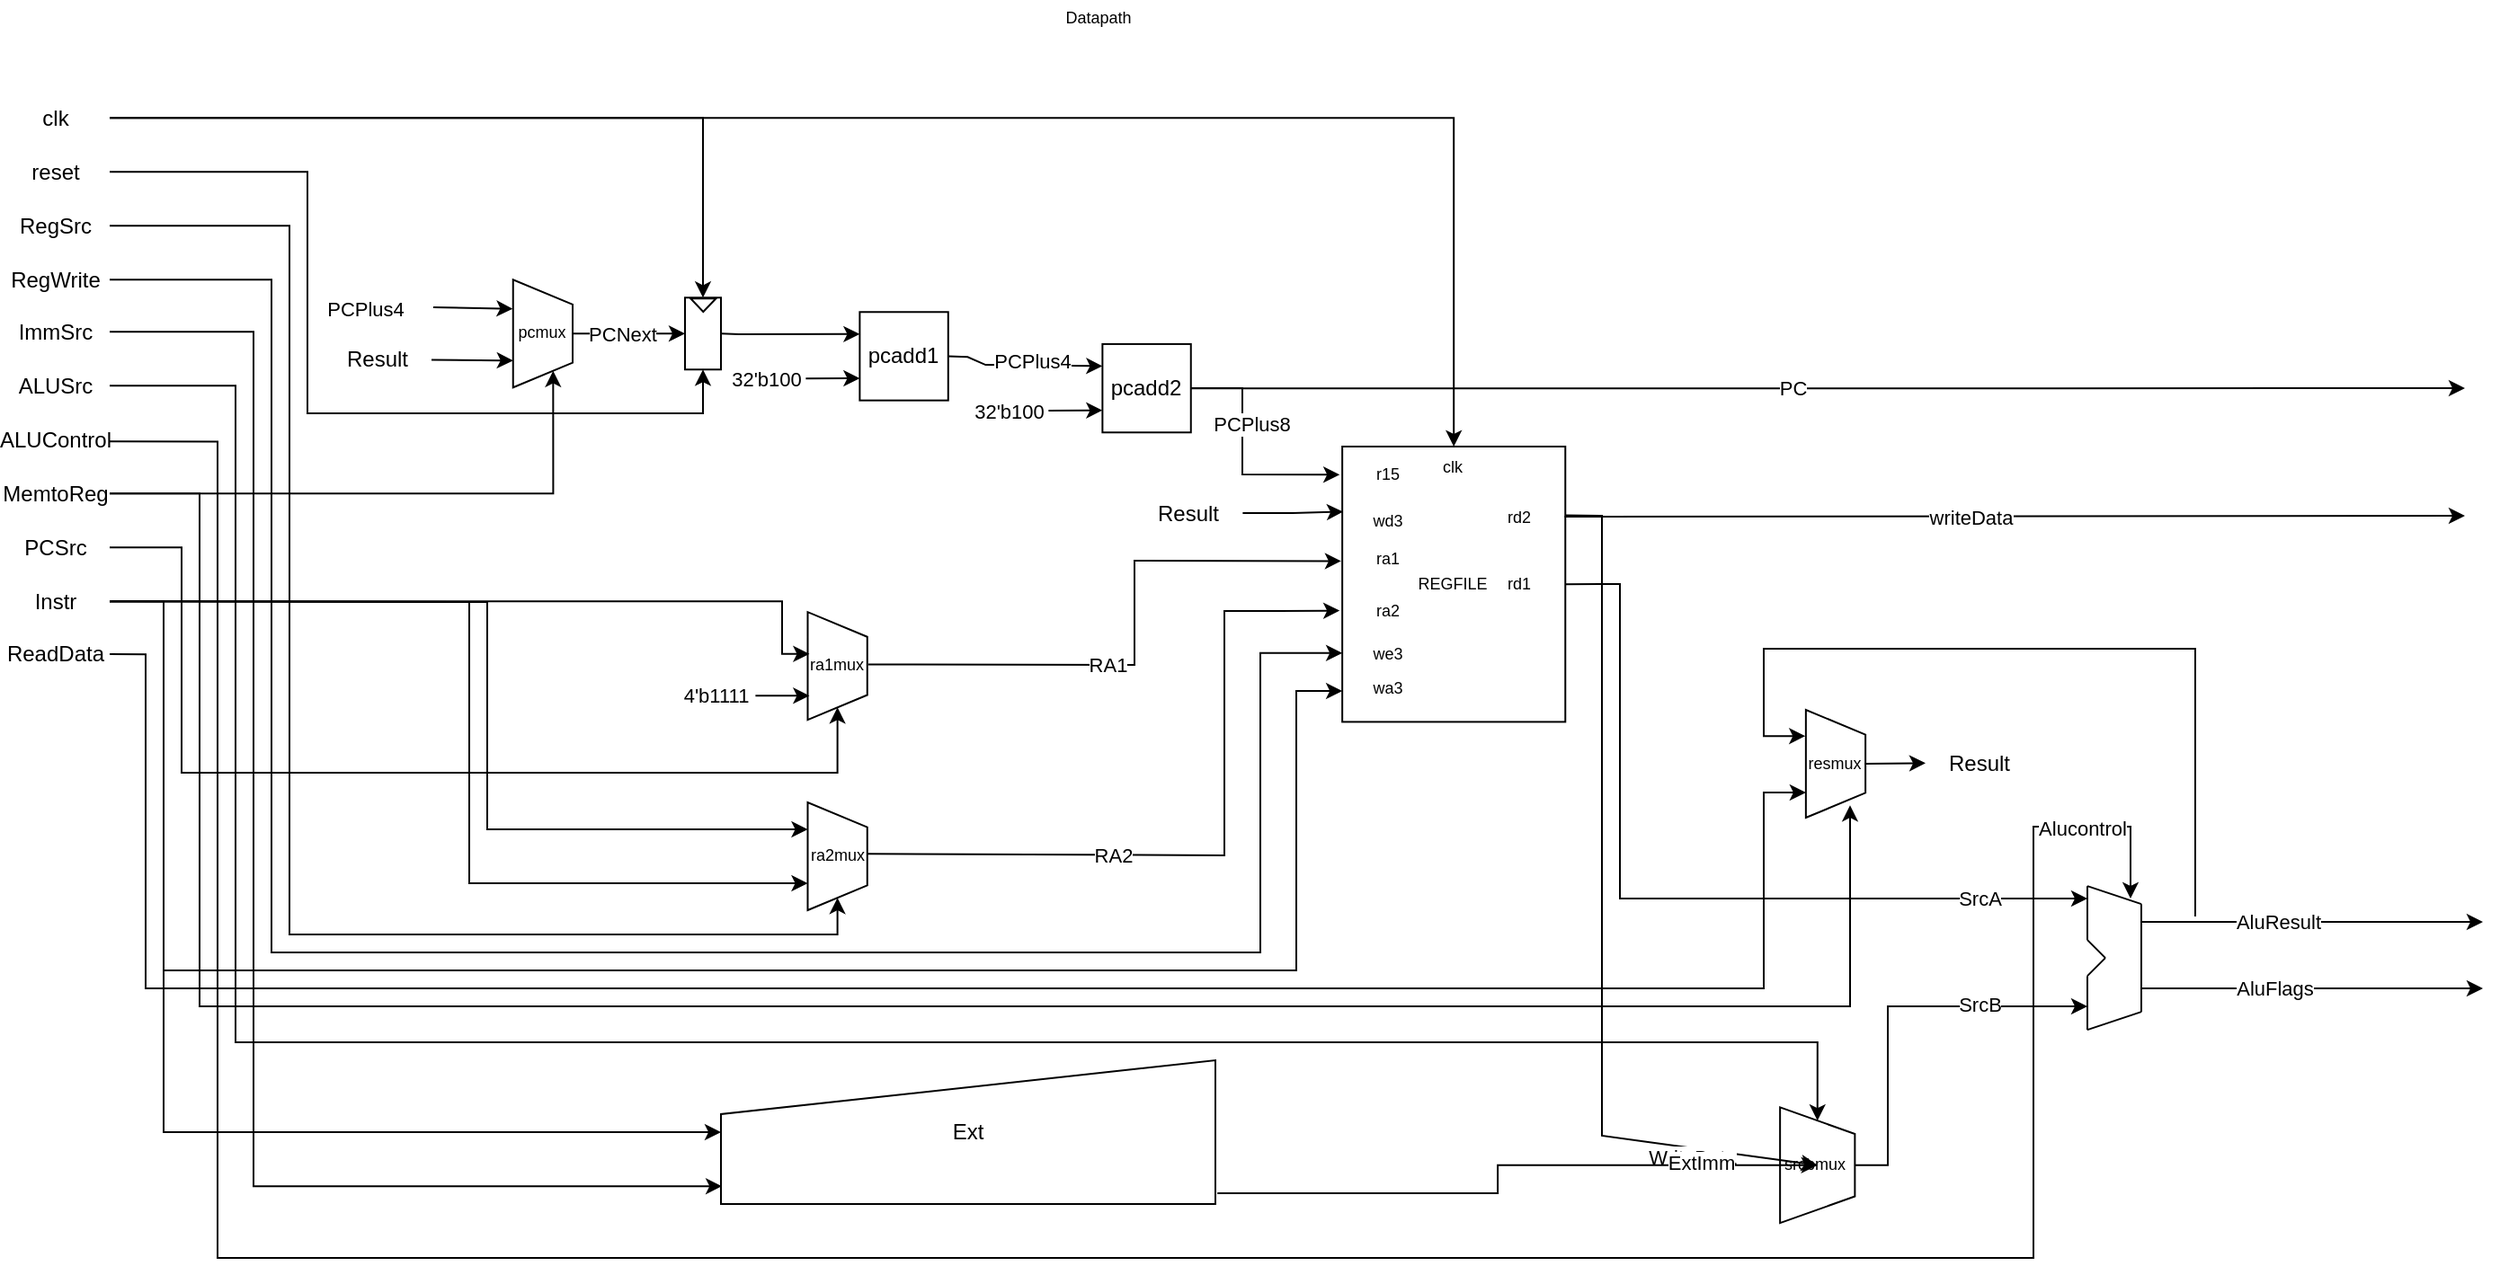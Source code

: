 <mxfile version="26.2.2" pages="3">
  <diagram id="swSVbhLXb3W6ZeRKeQtA" name="Datapath">
    <mxGraphModel dx="2912" dy="888" grid="1" gridSize="10" guides="1" tooltips="1" connect="1" arrows="1" fold="1" page="1" pageScale="1" pageWidth="1200" pageHeight="1600" math="0" shadow="0">
      <root>
        <mxCell id="0" />
        <mxCell id="1" parent="0" />
        <mxCell id="0jwGIKhKVd4daSd7A-QD-12" style="edgeStyle=orthogonalEdgeStyle;rounded=0;orthogonalLoop=1;jettySize=auto;html=1;entryX=0;entryY=0.5;entryDx=0;entryDy=0;exitX=1;exitY=0.5;exitDx=0;exitDy=0;" parent="1" source="0uyu7XG123UjSp_bt-Sl-12" target="0jwGIKhKVd4daSd7A-QD-1" edge="1">
          <mxGeometry relative="1" as="geometry">
            <Array as="points">
              <mxPoint x="90" y="655" />
              <mxPoint x="90" y="780" />
              <mxPoint x="455" y="780" />
            </Array>
          </mxGeometry>
        </mxCell>
        <mxCell id="0jwGIKhKVd4daSd7A-QD-15" style="edgeStyle=orthogonalEdgeStyle;rounded=0;orthogonalLoop=1;jettySize=auto;html=1;entryX=0;entryY=0.5;entryDx=0;entryDy=0;" parent="1" source="0uyu7XG123UjSp_bt-Sl-3" target="0jwGIKhKVd4daSd7A-QD-3" edge="1">
          <mxGeometry relative="1" as="geometry">
            <Array as="points">
              <mxPoint x="150" y="475" />
              <mxPoint x="150" y="870" />
              <mxPoint x="455" y="870" />
            </Array>
          </mxGeometry>
        </mxCell>
        <mxCell id="0uyu7XG123UjSp_bt-Sl-3" value="RegSrc" style="text;html=1;align=center;verticalAlign=middle;whiteSpace=wrap;rounded=0;" parent="1" vertex="1">
          <mxGeometry x="-10" y="460.57" width="60" height="30" as="geometry" />
        </mxCell>
        <mxCell id="0jwGIKhKVd4daSd7A-QD-54" style="edgeStyle=orthogonalEdgeStyle;rounded=0;orthogonalLoop=1;jettySize=auto;html=1;exitX=1;exitY=0.5;exitDx=0;exitDy=0;entryX=0.002;entryY=0.876;entryDx=0;entryDy=0;entryPerimeter=0;" parent="1" source="0uyu7XG123UjSp_bt-Sl-4" target="0jwGIKhKVd4daSd7A-QD-53" edge="1">
          <mxGeometry relative="1" as="geometry">
            <mxPoint x="69.99" y="535.25" as="sourcePoint" />
            <mxPoint x="490" y="1000" as="targetPoint" />
            <Array as="points">
              <mxPoint x="130" y="535" />
              <mxPoint x="130" y="1010" />
            </Array>
          </mxGeometry>
        </mxCell>
        <mxCell id="0uyu7XG123UjSp_bt-Sl-4" value="ImmSrc" style="text;html=1;align=center;verticalAlign=middle;whiteSpace=wrap;rounded=0;" parent="1" vertex="1">
          <mxGeometry x="-10" y="519.63" width="60" height="30" as="geometry" />
        </mxCell>
        <mxCell id="USo3OyxSla3MnVOCxk71-14" style="edgeStyle=orthogonalEdgeStyle;rounded=0;orthogonalLoop=1;jettySize=auto;html=1;entryX=1;entryY=0.5;entryDx=0;entryDy=0;" parent="1" source="0uyu7XG123UjSp_bt-Sl-5" target="USo3OyxSla3MnVOCxk71-8" edge="1">
          <mxGeometry relative="1" as="geometry">
            <mxPoint x="120" y="590" as="targetPoint" />
            <Array as="points">
              <mxPoint x="120" y="565" />
              <mxPoint x="120" y="930" />
              <mxPoint x="999" y="930" />
            </Array>
          </mxGeometry>
        </mxCell>
        <mxCell id="0uyu7XG123UjSp_bt-Sl-5" value="ALUSrc" style="text;html=1;align=center;verticalAlign=middle;whiteSpace=wrap;rounded=0;" parent="1" vertex="1">
          <mxGeometry x="-10" y="549.63" width="60" height="30" as="geometry" />
        </mxCell>
        <mxCell id="5lF7Fsx1gvmq2TZYwcrf-36" style="edgeStyle=orthogonalEdgeStyle;rounded=0;orthogonalLoop=1;jettySize=auto;html=1;entryX=0;entryY=0.5;entryDx=0;entryDy=0;exitX=1;exitY=0.5;exitDx=0;exitDy=0;" parent="1" source="0uyu7XG123UjSp_bt-Sl-6" target="5lF7Fsx1gvmq2TZYwcrf-4" edge="1">
          <mxGeometry relative="1" as="geometry">
            <mxPoint x="90" y="467" as="sourcePoint" />
            <mxPoint x="430" y="709.63" as="targetPoint" />
            <Array as="points">
              <mxPoint x="160" y="445" />
              <mxPoint x="160" y="580" />
              <mxPoint x="380" y="580" />
            </Array>
          </mxGeometry>
        </mxCell>
        <mxCell id="0uyu7XG123UjSp_bt-Sl-6" value="reset" style="text;html=1;align=center;verticalAlign=middle;whiteSpace=wrap;rounded=0;" parent="1" vertex="1">
          <mxGeometry x="-10" y="430.57" width="60" height="30" as="geometry" />
        </mxCell>
        <mxCell id="0jwGIKhKVd4daSd7A-QD-47" style="edgeStyle=orthogonalEdgeStyle;rounded=0;orthogonalLoop=1;jettySize=auto;html=1;exitX=1;exitY=0.5;exitDx=0;exitDy=0;entryX=0;entryY=0.5;entryDx=0;entryDy=0;" parent="1" source="0uyu7XG123UjSp_bt-Sl-11" edge="1">
          <mxGeometry relative="1" as="geometry">
            <mxPoint x="98" y="654.06" as="sourcePoint" />
            <mxPoint x="1018" y="798.105" as="targetPoint" />
            <Array as="points">
              <mxPoint x="100" y="625" />
              <mxPoint x="100" y="910" />
              <mxPoint x="1018" y="910" />
            </Array>
          </mxGeometry>
        </mxCell>
        <mxCell id="0uyu7XG123UjSp_bt-Sl-11" value="MemtoReg" style="text;html=1;align=center;verticalAlign=middle;whiteSpace=wrap;rounded=0;" parent="1" vertex="1">
          <mxGeometry x="-10" y="609.63" width="60" height="30" as="geometry" />
        </mxCell>
        <mxCell id="5lF7Fsx1gvmq2TZYwcrf-26" style="edgeStyle=orthogonalEdgeStyle;rounded=0;orthogonalLoop=1;jettySize=auto;html=1;entryX=0;entryY=0.75;entryDx=0;entryDy=0;exitX=1;exitY=0.5;exitDx=0;exitDy=0;" parent="1" source="0uyu7XG123UjSp_bt-Sl-11" target="5lF7Fsx1gvmq2TZYwcrf-12" edge="1">
          <mxGeometry relative="1" as="geometry">
            <Array as="points">
              <mxPoint x="297" y="625" />
            </Array>
          </mxGeometry>
        </mxCell>
        <mxCell id="0uyu7XG123UjSp_bt-Sl-12" value="PCSrc" style="text;html=1;align=center;verticalAlign=middle;whiteSpace=wrap;rounded=0;" parent="1" vertex="1">
          <mxGeometry x="-10" y="639.63" width="60" height="30" as="geometry" />
        </mxCell>
        <mxCell id="USo3OyxSla3MnVOCxk71-19" style="edgeStyle=orthogonalEdgeStyle;rounded=0;orthogonalLoop=1;jettySize=auto;html=1;exitX=0.998;exitY=0.534;exitDx=0;exitDy=0;exitPerimeter=0;" parent="1" source="0uyu7XG123UjSp_bt-Sl-13" edge="1">
          <mxGeometry relative="1" as="geometry">
            <mxPoint x="1174" y="850" as="targetPoint" />
            <mxPoint x="50" y="594.25" as="sourcePoint" />
            <Array as="points">
              <mxPoint x="110" y="596" />
              <mxPoint x="110" y="1050" />
              <mxPoint x="1120" y="1050" />
              <mxPoint x="1120" y="810" />
              <mxPoint x="1174" y="810" />
            </Array>
          </mxGeometry>
        </mxCell>
        <mxCell id="USo3OyxSla3MnVOCxk71-20" value="Alucontrol" style="edgeLabel;html=1;align=center;verticalAlign=middle;resizable=0;points=[];" parent="USo3OyxSla3MnVOCxk71-19" vertex="1" connectable="0">
          <mxGeometry x="0.928" y="-1" relative="1" as="geometry">
            <mxPoint as="offset" />
          </mxGeometry>
        </mxCell>
        <mxCell id="0uyu7XG123UjSp_bt-Sl-13" value="ALUControl" style="text;html=1;align=center;verticalAlign=middle;whiteSpace=wrap;rounded=0;" parent="1" vertex="1">
          <mxGeometry x="-10" y="579.63" width="60" height="30" as="geometry" />
        </mxCell>
        <mxCell id="0jwGIKhKVd4daSd7A-QD-9" style="edgeStyle=orthogonalEdgeStyle;rounded=0;orthogonalLoop=1;jettySize=auto;html=1;entryX=0.75;entryY=0;entryDx=0;entryDy=0;exitX=1;exitY=0.5;exitDx=0;exitDy=0;" parent="1" source="0uyu7XG123UjSp_bt-Sl-14" target="0jwGIKhKVd4daSd7A-QD-3" edge="1">
          <mxGeometry relative="1" as="geometry">
            <Array as="points">
              <mxPoint x="60" y="685" />
              <mxPoint x="260" y="685" />
              <mxPoint x="260" y="811" />
            </Array>
          </mxGeometry>
        </mxCell>
        <mxCell id="0jwGIKhKVd4daSd7A-QD-16" style="edgeStyle=orthogonalEdgeStyle;rounded=0;orthogonalLoop=1;jettySize=auto;html=1;exitX=1;exitY=0.5;exitDx=0;exitDy=0;entryX=0.25;entryY=0;entryDx=0;entryDy=0;" parent="1" source="0uyu7XG123UjSp_bt-Sl-14" target="0jwGIKhKVd4daSd7A-QD-3" edge="1">
          <mxGeometry relative="1" as="geometry">
            <Array as="points">
              <mxPoint x="60" y="685" />
              <mxPoint x="250" y="685" />
              <mxPoint x="250" y="841" />
            </Array>
          </mxGeometry>
        </mxCell>
        <mxCell id="0jwGIKhKVd4daSd7A-QD-21" style="edgeStyle=orthogonalEdgeStyle;rounded=0;orthogonalLoop=1;jettySize=auto;html=1;exitX=1;exitY=0.5;exitDx=0;exitDy=0;entryX=0;entryY=0;entryDx=0;entryDy=0;" parent="1" source="0uyu7XG123UjSp_bt-Sl-14" target="0jwGIKhKVd4daSd7A-QD-2" edge="1">
          <mxGeometry relative="1" as="geometry">
            <Array as="points">
              <mxPoint x="424" y="714" />
            </Array>
          </mxGeometry>
        </mxCell>
        <mxCell id="0jwGIKhKVd4daSd7A-QD-55" style="edgeStyle=orthogonalEdgeStyle;rounded=0;orthogonalLoop=1;jettySize=auto;html=1;exitX=1;exitY=0.5;exitDx=0;exitDy=0;entryX=0;entryY=0.5;entryDx=0;entryDy=0;" parent="1" source="0uyu7XG123UjSp_bt-Sl-14" target="0jwGIKhKVd4daSd7A-QD-53" edge="1">
          <mxGeometry relative="1" as="geometry">
            <Array as="points">
              <mxPoint x="80" y="685" />
              <mxPoint x="80" y="980" />
            </Array>
          </mxGeometry>
        </mxCell>
        <mxCell id="0uyu7XG123UjSp_bt-Sl-14" value="Instr" style="text;html=1;align=center;verticalAlign=middle;whiteSpace=wrap;rounded=0;" parent="1" vertex="1">
          <mxGeometry x="-10" y="669.63" width="60" height="30" as="geometry" />
        </mxCell>
        <mxCell id="0jwGIKhKVd4daSd7A-QD-46" style="edgeStyle=orthogonalEdgeStyle;rounded=0;orthogonalLoop=1;jettySize=auto;html=1;exitX=1;exitY=0.5;exitDx=0;exitDy=0;entryX=0.25;entryY=0;entryDx=0;entryDy=0;" parent="1" source="0uyu7XG123UjSp_bt-Sl-15" edge="1">
          <mxGeometry relative="1" as="geometry">
            <mxPoint x="993.435" y="791.005" as="targetPoint" />
            <mxPoint x="50" y="743.04" as="sourcePoint" />
            <Array as="points">
              <mxPoint x="70" y="714" />
              <mxPoint x="70" y="900" />
              <mxPoint x="970" y="900" />
              <mxPoint x="970" y="791" />
            </Array>
          </mxGeometry>
        </mxCell>
        <mxCell id="0uyu7XG123UjSp_bt-Sl-15" value="ReadData" style="text;html=1;align=center;verticalAlign=middle;whiteSpace=wrap;rounded=0;" parent="1" vertex="1">
          <mxGeometry x="-10" y="699.06" width="60" height="30" as="geometry" />
        </mxCell>
        <mxCell id="0jwGIKhKVd4daSd7A-QD-23" style="edgeStyle=orthogonalEdgeStyle;rounded=0;orthogonalLoop=1;jettySize=auto;html=1;exitX=1;exitY=0.5;exitDx=0;exitDy=0;entryX=0;entryY=0.5;entryDx=0;entryDy=0;" parent="1" source="0uyu7XG123UjSp_bt-Sl-16" target="0jwGIKhKVd4daSd7A-QD-22" edge="1">
          <mxGeometry relative="1" as="geometry" />
        </mxCell>
        <mxCell id="0uyu7XG123UjSp_bt-Sl-16" value="clk" style="text;html=1;align=center;verticalAlign=middle;whiteSpace=wrap;rounded=0;" parent="1" vertex="1">
          <mxGeometry x="-10" y="400.57" width="60" height="30" as="geometry" />
        </mxCell>
        <mxCell id="0uyu7XG123UjSp_bt-Sl-17" style="edgeStyle=orthogonalEdgeStyle;rounded=0;orthogonalLoop=1;jettySize=auto;html=1;entryX=1;entryY=0.5;entryDx=0;entryDy=0;exitX=1;exitY=0.5;exitDx=0;exitDy=0;" parent="1" source="0uyu7XG123UjSp_bt-Sl-16" target="5lF7Fsx1gvmq2TZYwcrf-4" edge="1">
          <mxGeometry relative="1" as="geometry">
            <mxPoint x="250" y="565" as="sourcePoint" />
            <mxPoint x="288.203" y="565.35" as="targetPoint" />
          </mxGeometry>
        </mxCell>
        <mxCell id="0jwGIKhKVd4daSd7A-QD-45" style="edgeStyle=orthogonalEdgeStyle;rounded=0;orthogonalLoop=1;jettySize=auto;html=1;entryX=0.502;entryY=1.009;entryDx=0;entryDy=0;entryPerimeter=0;" parent="1" edge="1">
          <mxGeometry relative="1" as="geometry">
            <mxPoint x="1210" y="860" as="sourcePoint" />
            <mxPoint x="993.137" y="759.605" as="targetPoint" />
            <Array as="points">
              <mxPoint x="1210" y="711" />
              <mxPoint x="970" y="711" />
              <mxPoint x="970" y="760" />
            </Array>
          </mxGeometry>
        </mxCell>
        <mxCell id="5lF7Fsx1gvmq2TZYwcrf-4" value="" style="rounded=0;whiteSpace=wrap;html=1;rotation=-90;fillColor=none;" parent="1" vertex="1">
          <mxGeometry x="360" y="525.63" width="40" height="20" as="geometry" />
        </mxCell>
        <mxCell id="5lF7Fsx1gvmq2TZYwcrf-8" value="Datapath" style="text;html=1;align=center;verticalAlign=middle;whiteSpace=wrap;rounded=0;fontSize=9;" parent="1" vertex="1">
          <mxGeometry x="575" y="350" width="50.25" height="19" as="geometry" />
        </mxCell>
        <mxCell id="5lF7Fsx1gvmq2TZYwcrf-13" style="edgeStyle=orthogonalEdgeStyle;rounded=0;orthogonalLoop=1;jettySize=auto;html=1;entryX=0.5;entryY=0;entryDx=0;entryDy=0;" parent="1" source="5lF7Fsx1gvmq2TZYwcrf-12" target="5lF7Fsx1gvmq2TZYwcrf-4" edge="1">
          <mxGeometry relative="1" as="geometry" />
        </mxCell>
        <mxCell id="5lF7Fsx1gvmq2TZYwcrf-35" value="PCNext" style="edgeLabel;html=1;align=center;verticalAlign=middle;resizable=0;points=[];" parent="5lF7Fsx1gvmq2TZYwcrf-13" vertex="1" connectable="0">
          <mxGeometry x="-0.222" relative="1" as="geometry">
            <mxPoint x="3" as="offset" />
          </mxGeometry>
        </mxCell>
        <mxCell id="5lF7Fsx1gvmq2TZYwcrf-12" value="" style="verticalLabelPosition=middle;verticalAlign=middle;html=1;shape=trapezoid;perimeter=trapezoidPerimeter;whiteSpace=wrap;size=0.23;arcSize=10;flipV=1;labelPosition=center;align=center;fillColor=none;rotation=-90;" parent="1" vertex="1">
          <mxGeometry x="260.94" y="519.06" width="60" height="33.13" as="geometry" />
        </mxCell>
        <mxCell id="5lF7Fsx1gvmq2TZYwcrf-27" value="pcmux" style="text;html=1;align=center;verticalAlign=middle;whiteSpace=wrap;rounded=0;fontSize=9;" parent="1" vertex="1">
          <mxGeometry x="275.32" y="529" width="31.25" height="12" as="geometry" />
        </mxCell>
        <mxCell id="5lF7Fsx1gvmq2TZYwcrf-28" value="" style="endArrow=classic;html=1;rounded=0;entryX=0.73;entryY=1.005;entryDx=0;entryDy=0;entryPerimeter=0;" parent="1" target="5lF7Fsx1gvmq2TZYwcrf-12" edge="1">
          <mxGeometry width="50" height="50" relative="1" as="geometry">
            <mxPoint x="230" y="521" as="sourcePoint" />
            <mxPoint x="280" y="508" as="targetPoint" />
          </mxGeometry>
        </mxCell>
        <mxCell id="5lF7Fsx1gvmq2TZYwcrf-29" value="PCPlus4" style="edgeLabel;html=1;align=center;verticalAlign=middle;resizable=0;points=[];" parent="5lF7Fsx1gvmq2TZYwcrf-28" vertex="1" connectable="0">
          <mxGeometry x="-0.046" relative="1" as="geometry">
            <mxPoint x="-59" as="offset" />
          </mxGeometry>
        </mxCell>
        <mxCell id="5lF7Fsx1gvmq2TZYwcrf-32" value="" style="endArrow=classic;html=1;rounded=0;entryX=0.25;entryY=0;entryDx=0;entryDy=0;exitX=1;exitY=0.5;exitDx=0;exitDy=0;" parent="1" source="0jwGIKhKVd4daSd7A-QD-26" target="5lF7Fsx1gvmq2TZYwcrf-12" edge="1">
          <mxGeometry width="50" height="50" relative="1" as="geometry">
            <mxPoint x="230" y="550" as="sourcePoint" />
            <mxPoint x="271.691" y="548.005" as="targetPoint" />
          </mxGeometry>
        </mxCell>
        <mxCell id="5lF7Fsx1gvmq2TZYwcrf-37" value="" style="triangle;whiteSpace=wrap;html=1;fillColor=none;rotation=90;" parent="1" vertex="1">
          <mxGeometry x="376.49" y="512.77" width="7.34" height="14.06" as="geometry" />
        </mxCell>
        <mxCell id="5lF7Fsx1gvmq2TZYwcrf-48" value="pcadd1" style="whiteSpace=wrap;html=1;aspect=fixed;fillColor=none;" parent="1" vertex="1">
          <mxGeometry x="467.19" y="523.63" width="49.19" height="49.19" as="geometry" />
        </mxCell>
        <mxCell id="5lF7Fsx1gvmq2TZYwcrf-50" value="" style="endArrow=classic;html=1;rounded=0;exitX=0.5;exitY=1;exitDx=0;exitDy=0;entryX=0;entryY=0.25;entryDx=0;entryDy=0;" parent="1" source="5lF7Fsx1gvmq2TZYwcrf-4" target="5lF7Fsx1gvmq2TZYwcrf-48" edge="1">
          <mxGeometry width="50" height="50" relative="1" as="geometry">
            <mxPoint x="460" y="608" as="sourcePoint" />
            <mxPoint x="400" y="598" as="targetPoint" />
            <Array as="points">
              <mxPoint x="400" y="536" />
            </Array>
          </mxGeometry>
        </mxCell>
        <mxCell id="5lF7Fsx1gvmq2TZYwcrf-51" value="" style="endArrow=classic;html=1;rounded=0;entryX=0;entryY=0.75;entryDx=0;entryDy=0;" parent="1" target="5lF7Fsx1gvmq2TZYwcrf-48" edge="1">
          <mxGeometry width="50" height="50" relative="1" as="geometry">
            <mxPoint x="437.19" y="560.63" as="sourcePoint" />
            <mxPoint x="557.19" y="483.63" as="targetPoint" />
          </mxGeometry>
        </mxCell>
        <mxCell id="5lF7Fsx1gvmq2TZYwcrf-52" value="32&#39;b100" style="edgeLabel;html=1;align=center;verticalAlign=middle;resizable=0;points=[];" parent="5lF7Fsx1gvmq2TZYwcrf-51" vertex="1" connectable="0">
          <mxGeometry x="-0.489" y="-1" relative="1" as="geometry">
            <mxPoint x="-30" y="-1" as="offset" />
          </mxGeometry>
        </mxCell>
        <mxCell id="5lF7Fsx1gvmq2TZYwcrf-53" value="" style="endArrow=classic;html=1;rounded=0;exitX=1;exitY=0.5;exitDx=0;exitDy=0;entryX=0;entryY=0.25;entryDx=0;entryDy=0;" parent="1" source="5lF7Fsx1gvmq2TZYwcrf-48" target="5lF7Fsx1gvmq2TZYwcrf-55" edge="1">
          <mxGeometry width="50" height="50" relative="1" as="geometry">
            <mxPoint x="516.38" y="534.635" as="sourcePoint" />
            <mxPoint x="577.19" y="535.04" as="targetPoint" />
            <Array as="points">
              <mxPoint x="527.19" y="548.63" />
              <mxPoint x="537.19" y="553.04" />
            </Array>
          </mxGeometry>
        </mxCell>
        <mxCell id="5lF7Fsx1gvmq2TZYwcrf-54" value="PCPlus4" style="edgeLabel;html=1;align=center;verticalAlign=middle;resizable=0;points=[];" parent="5lF7Fsx1gvmq2TZYwcrf-53" vertex="1" connectable="0">
          <mxGeometry x="-0.255" y="2" relative="1" as="geometry">
            <mxPoint x="15" as="offset" />
          </mxGeometry>
        </mxCell>
        <mxCell id="-e-PbrCdKjRvUE57xDdU-1" style="edgeStyle=orthogonalEdgeStyle;rounded=0;orthogonalLoop=1;jettySize=auto;html=1;" edge="1" parent="1" source="5lF7Fsx1gvmq2TZYwcrf-55">
          <mxGeometry relative="1" as="geometry">
            <mxPoint x="1360" y="566" as="targetPoint" />
          </mxGeometry>
        </mxCell>
        <mxCell id="-e-PbrCdKjRvUE57xDdU-2" value="PC" style="edgeLabel;html=1;align=center;verticalAlign=middle;resizable=0;points=[];" vertex="1" connectable="0" parent="-e-PbrCdKjRvUE57xDdU-1">
          <mxGeometry x="-0.058" y="-4" relative="1" as="geometry">
            <mxPoint y="-4" as="offset" />
          </mxGeometry>
        </mxCell>
        <mxCell id="5lF7Fsx1gvmq2TZYwcrf-55" value="pcadd2" style="whiteSpace=wrap;html=1;aspect=fixed;fillColor=none;" parent="1" vertex="1">
          <mxGeometry x="602.19" y="541.45" width="49.19" height="49.19" as="geometry" />
        </mxCell>
        <mxCell id="5lF7Fsx1gvmq2TZYwcrf-56" value="" style="endArrow=classic;html=1;rounded=0;entryX=0;entryY=0.75;entryDx=0;entryDy=0;" parent="1" target="5lF7Fsx1gvmq2TZYwcrf-55" edge="1">
          <mxGeometry width="50" height="50" relative="1" as="geometry">
            <mxPoint x="572.19" y="578.45" as="sourcePoint" />
            <mxPoint x="692.19" y="501.45" as="targetPoint" />
          </mxGeometry>
        </mxCell>
        <mxCell id="5lF7Fsx1gvmq2TZYwcrf-57" value="32&#39;b100" style="edgeLabel;html=1;align=center;verticalAlign=middle;resizable=0;points=[];" parent="5lF7Fsx1gvmq2TZYwcrf-56" vertex="1" connectable="0">
          <mxGeometry x="-0.489" y="-1" relative="1" as="geometry">
            <mxPoint x="-30" y="-1" as="offset" />
          </mxGeometry>
        </mxCell>
        <mxCell id="5lF7Fsx1gvmq2TZYwcrf-58" value="" style="endArrow=classic;html=1;rounded=0;exitX=1;exitY=0.5;exitDx=0;exitDy=0;entryX=0.102;entryY=1.012;entryDx=0;entryDy=0;entryPerimeter=0;" parent="1" source="5lF7Fsx1gvmq2TZYwcrf-55" target="0jwGIKhKVd4daSd7A-QD-22" edge="1">
          <mxGeometry width="50" height="50" relative="1" as="geometry">
            <mxPoint x="642.19" y="551.45" as="sourcePoint" />
            <mxPoint x="712.19" y="566.45" as="targetPoint" />
            <Array as="points">
              <mxPoint x="680" y="566" />
              <mxPoint x="680" y="614" />
            </Array>
          </mxGeometry>
        </mxCell>
        <mxCell id="5lF7Fsx1gvmq2TZYwcrf-59" value="PCPlus8" style="edgeLabel;html=1;align=center;verticalAlign=middle;resizable=0;points=[];" parent="5lF7Fsx1gvmq2TZYwcrf-58" vertex="1" connectable="0">
          <mxGeometry x="-0.255" y="2" relative="1" as="geometry">
            <mxPoint x="3" as="offset" />
          </mxGeometry>
        </mxCell>
        <mxCell id="0jwGIKhKVd4daSd7A-QD-1" value="" style="verticalLabelPosition=middle;verticalAlign=middle;html=1;shape=trapezoid;perimeter=trapezoidPerimeter;whiteSpace=wrap;size=0.23;arcSize=10;flipV=1;labelPosition=center;align=center;fillColor=none;rotation=-90;" parent="1" vertex="1">
          <mxGeometry x="424.81" y="704" width="60" height="33.13" as="geometry" />
        </mxCell>
        <mxCell id="0jwGIKhKVd4daSd7A-QD-2" value="ra1mux" style="text;html=1;align=center;verticalAlign=middle;whiteSpace=wrap;rounded=0;fontSize=9;" parent="1" vertex="1">
          <mxGeometry x="439.19" y="713.94" width="31.25" height="12" as="geometry" />
        </mxCell>
        <mxCell id="0jwGIKhKVd4daSd7A-QD-3" value="" style="verticalLabelPosition=middle;verticalAlign=middle;html=1;shape=trapezoid;perimeter=trapezoidPerimeter;whiteSpace=wrap;size=0.23;arcSize=10;flipV=1;labelPosition=center;align=center;fillColor=none;rotation=-90;" parent="1" vertex="1">
          <mxGeometry x="424.81" y="809.94" width="60" height="33.13" as="geometry" />
        </mxCell>
        <mxCell id="0jwGIKhKVd4daSd7A-QD-4" value="ra2mux" style="text;html=1;align=center;verticalAlign=middle;whiteSpace=wrap;rounded=0;fontSize=9;" parent="1" vertex="1">
          <mxGeometry x="440" y="819.88" width="30.44" height="12" as="geometry" />
        </mxCell>
        <mxCell id="0jwGIKhKVd4daSd7A-QD-24" style="edgeStyle=orthogonalEdgeStyle;rounded=0;orthogonalLoop=1;jettySize=auto;html=1;entryX=0.75;entryY=1;entryDx=0;entryDy=0;" parent="1" source="0jwGIKhKVd4daSd7A-QD-5" target="0jwGIKhKVd4daSd7A-QD-22" edge="1">
          <mxGeometry relative="1" as="geometry">
            <Array as="points">
              <mxPoint x="140" y="505" />
              <mxPoint x="140" y="880" />
              <mxPoint x="690" y="880" />
              <mxPoint x="690" y="713" />
            </Array>
          </mxGeometry>
        </mxCell>
        <mxCell id="0jwGIKhKVd4daSd7A-QD-5" value="RegWrite" style="text;html=1;align=center;verticalAlign=middle;whiteSpace=wrap;rounded=0;" parent="1" vertex="1">
          <mxGeometry x="-10" y="490.57" width="60" height="30" as="geometry" />
        </mxCell>
        <mxCell id="0jwGIKhKVd4daSd7A-QD-10" value="" style="endArrow=classic;html=1;rounded=0;entryX=0;entryY=0.75;entryDx=0;entryDy=0;" parent="1" edge="1">
          <mxGeometry width="50" height="50" relative="1" as="geometry">
            <mxPoint x="409.19" y="737.13" as="sourcePoint" />
            <mxPoint x="439.19" y="737.13" as="targetPoint" />
          </mxGeometry>
        </mxCell>
        <mxCell id="0jwGIKhKVd4daSd7A-QD-11" value="4&#39;b1111" style="edgeLabel;html=1;align=center;verticalAlign=middle;resizable=0;points=[];" parent="0jwGIKhKVd4daSd7A-QD-10" vertex="1" connectable="0">
          <mxGeometry x="-0.489" y="-1" relative="1" as="geometry">
            <mxPoint x="-30" y="-1" as="offset" />
          </mxGeometry>
        </mxCell>
        <mxCell id="0jwGIKhKVd4daSd7A-QD-13" value="" style="endArrow=classic;html=1;rounded=0;exitX=0.514;exitY=-0.017;exitDx=0;exitDy=0;exitPerimeter=0;entryX=0.416;entryY=1.005;entryDx=0;entryDy=0;entryPerimeter=0;" parent="1" source="0jwGIKhKVd4daSd7A-QD-1" target="0jwGIKhKVd4daSd7A-QD-22" edge="1">
          <mxGeometry width="50" height="50" relative="1" as="geometry">
            <mxPoint x="414.81" y="774.94" as="sourcePoint" />
            <mxPoint x="524.81" y="719.94" as="targetPoint" />
            <Array as="points">
              <mxPoint x="620" y="720" />
              <mxPoint x="620" y="662" />
            </Array>
          </mxGeometry>
        </mxCell>
        <mxCell id="0jwGIKhKVd4daSd7A-QD-14" value="RA1" style="edgeLabel;html=1;align=center;verticalAlign=middle;resizable=0;points=[];" parent="0jwGIKhKVd4daSd7A-QD-13" vertex="1" connectable="0">
          <mxGeometry x="-0.173" relative="1" as="geometry">
            <mxPoint as="offset" />
          </mxGeometry>
        </mxCell>
        <mxCell id="0jwGIKhKVd4daSd7A-QD-17" value="" style="endArrow=classic;html=1;rounded=0;entryX=0.596;entryY=1.012;entryDx=0;entryDy=0;exitX=0.523;exitY=0.003;exitDx=0;exitDy=0;exitPerimeter=0;entryPerimeter=0;" parent="1" source="0jwGIKhKVd4daSd7A-QD-3" target="0jwGIKhKVd4daSd7A-QD-22" edge="1">
          <mxGeometry width="50" height="50" relative="1" as="geometry">
            <mxPoint x="590" y="820" as="sourcePoint" />
            <mxPoint x="523.44" y="825.38" as="targetPoint" />
            <Array as="points">
              <mxPoint x="670" y="826" />
              <mxPoint x="670" y="690" />
              <mxPoint x="700" y="690" />
            </Array>
          </mxGeometry>
        </mxCell>
        <mxCell id="0jwGIKhKVd4daSd7A-QD-18" value="RA2" style="edgeLabel;html=1;align=center;verticalAlign=middle;resizable=0;points=[];" parent="0jwGIKhKVd4daSd7A-QD-17" vertex="1" connectable="0">
          <mxGeometry x="-0.173" relative="1" as="geometry">
            <mxPoint x="-29" as="offset" />
          </mxGeometry>
        </mxCell>
        <mxCell id="0jwGIKhKVd4daSd7A-QD-22" value="" style="rounded=0;whiteSpace=wrap;html=1;rotation=90;fillColor=none;" parent="1" vertex="1">
          <mxGeometry x="721" y="613.07" width="153.21" height="124.06" as="geometry" />
        </mxCell>
        <mxCell id="0jwGIKhKVd4daSd7A-QD-25" style="edgeStyle=orthogonalEdgeStyle;rounded=0;orthogonalLoop=1;jettySize=auto;html=1;exitX=1;exitY=0.5;exitDx=0;exitDy=0;entryX=0.888;entryY=1;entryDx=0;entryDy=0;entryPerimeter=0;" parent="1" source="0uyu7XG123UjSp_bt-Sl-14" target="0jwGIKhKVd4daSd7A-QD-22" edge="1">
          <mxGeometry relative="1" as="geometry">
            <mxPoint x="735" y="780" as="targetPoint" />
            <Array as="points">
              <mxPoint x="80" y="685" />
              <mxPoint x="80" y="890" />
              <mxPoint x="710" y="890" />
              <mxPoint x="710" y="735" />
            </Array>
          </mxGeometry>
        </mxCell>
        <mxCell id="0jwGIKhKVd4daSd7A-QD-26" value="Result" style="text;html=1;align=center;verticalAlign=middle;whiteSpace=wrap;rounded=0;" parent="1" vertex="1">
          <mxGeometry x="169" y="535.22" width="60" height="30" as="geometry" />
        </mxCell>
        <mxCell id="0jwGIKhKVd4daSd7A-QD-28" value="" style="endArrow=classic;html=1;rounded=0;exitX=0.25;exitY=0;exitDx=0;exitDy=0;entryX=0.75;entryY=0;entryDx=0;entryDy=0;" parent="1" source="0jwGIKhKVd4daSd7A-QD-22" edge="1" target="USo3OyxSla3MnVOCxk71-8">
          <mxGeometry width="50" height="50" relative="1" as="geometry">
            <mxPoint x="700" y="660" as="sourcePoint" />
            <mxPoint x="940" y="637" as="targetPoint" />
            <Array as="points">
              <mxPoint x="880" y="637" />
              <mxPoint x="880" y="800" />
              <mxPoint x="880" y="982" />
            </Array>
          </mxGeometry>
        </mxCell>
        <mxCell id="0jwGIKhKVd4daSd7A-QD-30" value="WriteData" style="edgeLabel;html=1;align=center;verticalAlign=middle;resizable=0;points=[];" parent="0jwGIKhKVd4daSd7A-QD-28" vertex="1" connectable="0">
          <mxGeometry x="0.2" y="-1" relative="1" as="geometry">
            <mxPoint x="51" y="85" as="offset" />
          </mxGeometry>
        </mxCell>
        <mxCell id="0jwGIKhKVd4daSd7A-QD-29" value="" style="endArrow=classic;html=1;rounded=0;exitX=0.5;exitY=0;exitDx=0;exitDy=0;" parent="1" source="0jwGIKhKVd4daSd7A-QD-22" edge="1">
          <mxGeometry width="50" height="50" relative="1" as="geometry">
            <mxPoint x="700" y="660" as="sourcePoint" />
            <mxPoint x="1150" y="850" as="targetPoint" />
            <Array as="points">
              <mxPoint x="890" y="675" />
              <mxPoint x="890" y="850" />
            </Array>
          </mxGeometry>
        </mxCell>
        <mxCell id="0jwGIKhKVd4daSd7A-QD-31" value="SrcA" style="edgeLabel;html=1;align=center;verticalAlign=middle;resizable=0;points=[];" parent="0jwGIKhKVd4daSd7A-QD-29" vertex="1" connectable="0">
          <mxGeometry x="-0.326" relative="1" as="geometry">
            <mxPoint x="200" y="48" as="offset" />
          </mxGeometry>
        </mxCell>
        <mxCell id="0jwGIKhKVd4daSd7A-QD-32" value="REGFILE" style="text;html=1;align=center;verticalAlign=middle;whiteSpace=wrap;rounded=0;fontSize=9;" parent="1" vertex="1">
          <mxGeometry x="772.48" y="665.6" width="50.25" height="19" as="geometry" />
        </mxCell>
        <mxCell id="0jwGIKhKVd4daSd7A-QD-33" value="clk" style="text;html=1;align=center;verticalAlign=middle;whiteSpace=wrap;rounded=0;fontSize=9;" parent="1" vertex="1">
          <mxGeometry x="772.48" y="600" width="50.25" height="19" as="geometry" />
        </mxCell>
        <mxCell id="0jwGIKhKVd4daSd7A-QD-34" value="r15" style="text;html=1;align=center;verticalAlign=middle;whiteSpace=wrap;rounded=0;fontSize=9;" parent="1" vertex="1">
          <mxGeometry x="736" y="604.06" width="50.25" height="19" as="geometry" />
        </mxCell>
        <mxCell id="0jwGIKhKVd4daSd7A-QD-35" value="wd3" style="text;html=1;align=center;verticalAlign=middle;whiteSpace=wrap;rounded=0;fontSize=9;" parent="1" vertex="1">
          <mxGeometry x="736" y="630" width="50.25" height="19" as="geometry" />
        </mxCell>
        <mxCell id="0jwGIKhKVd4daSd7A-QD-36" value="ra1" style="text;html=1;align=center;verticalAlign=middle;whiteSpace=wrap;rounded=0;fontSize=9;" parent="1" vertex="1">
          <mxGeometry x="736" y="651.06" width="50.25" height="19" as="geometry" />
        </mxCell>
        <mxCell id="0jwGIKhKVd4daSd7A-QD-37" value="ra2" style="text;html=1;align=center;verticalAlign=middle;whiteSpace=wrap;rounded=0;fontSize=9;" parent="1" vertex="1">
          <mxGeometry x="736" y="680.06" width="50.25" height="19" as="geometry" />
        </mxCell>
        <mxCell id="0jwGIKhKVd4daSd7A-QD-38" value="we3" style="text;html=1;align=center;verticalAlign=middle;whiteSpace=wrap;rounded=0;fontSize=9;" parent="1" vertex="1">
          <mxGeometry x="736" y="704" width="50.25" height="19" as="geometry" />
        </mxCell>
        <mxCell id="0jwGIKhKVd4daSd7A-QD-39" value="wa3" style="text;html=1;align=center;verticalAlign=middle;whiteSpace=wrap;rounded=0;fontSize=9;" parent="1" vertex="1">
          <mxGeometry x="736" y="723" width="50.25" height="19" as="geometry" />
        </mxCell>
        <mxCell id="-e-PbrCdKjRvUE57xDdU-6" style="edgeStyle=orthogonalEdgeStyle;rounded=0;orthogonalLoop=1;jettySize=auto;html=1;exitX=1;exitY=0.5;exitDx=0;exitDy=0;" edge="1" parent="1" source="0jwGIKhKVd4daSd7A-QD-40">
          <mxGeometry relative="1" as="geometry">
            <mxPoint x="1360" y="637" as="targetPoint" />
          </mxGeometry>
        </mxCell>
        <mxCell id="-e-PbrCdKjRvUE57xDdU-7" value="writeData" style="edgeLabel;html=1;align=center;verticalAlign=middle;resizable=0;points=[];" vertex="1" connectable="0" parent="-e-PbrCdKjRvUE57xDdU-6">
          <mxGeometry x="-0.098" relative="1" as="geometry">
            <mxPoint as="offset" />
          </mxGeometry>
        </mxCell>
        <mxCell id="0jwGIKhKVd4daSd7A-QD-40" value="rd2" style="text;html=1;align=center;verticalAlign=middle;whiteSpace=wrap;rounded=0;fontSize=9;" parent="1" vertex="1">
          <mxGeometry x="809" y="628" width="50.25" height="19" as="geometry" />
        </mxCell>
        <mxCell id="0jwGIKhKVd4daSd7A-QD-41" value="rd1" style="text;html=1;align=center;verticalAlign=middle;whiteSpace=wrap;rounded=0;fontSize=9;" parent="1" vertex="1">
          <mxGeometry x="809" y="665.6" width="50.25" height="19" as="geometry" />
        </mxCell>
        <mxCell id="0jwGIKhKVd4daSd7A-QD-42" value="" style="verticalLabelPosition=middle;verticalAlign=middle;html=1;shape=trapezoid;perimeter=trapezoidPerimeter;whiteSpace=wrap;size=0.23;arcSize=10;flipV=1;labelPosition=center;align=center;fillColor=none;rotation=-90;" parent="1" vertex="1">
          <mxGeometry x="980" y="758.44" width="60" height="33.13" as="geometry" />
        </mxCell>
        <mxCell id="0jwGIKhKVd4daSd7A-QD-49" style="edgeStyle=orthogonalEdgeStyle;rounded=0;orthogonalLoop=1;jettySize=auto;html=1;exitX=1;exitY=0.5;exitDx=0;exitDy=0;entryX=0;entryY=0.25;entryDx=0;entryDy=0;" parent="1" source="0jwGIKhKVd4daSd7A-QD-48" target="0jwGIKhKVd4daSd7A-QD-35" edge="1">
          <mxGeometry relative="1" as="geometry" />
        </mxCell>
        <mxCell id="0jwGIKhKVd4daSd7A-QD-48" value="Result" style="text;html=1;align=center;verticalAlign=middle;whiteSpace=wrap;rounded=0;" parent="1" vertex="1">
          <mxGeometry x="620.19" y="620.5" width="60" height="30" as="geometry" />
        </mxCell>
        <mxCell id="0jwGIKhKVd4daSd7A-QD-50" value="" style="endArrow=classic;html=1;rounded=0;exitX=0.51;exitY=0.007;exitDx=0;exitDy=0;exitPerimeter=0;entryX=0;entryY=0.5;entryDx=0;entryDy=0;" parent="1" target="0jwGIKhKVd4daSd7A-QD-51" edge="1">
          <mxGeometry width="50" height="50" relative="1" as="geometry">
            <mxPoint x="1026.333" y="775.025" as="sourcePoint" />
            <mxPoint x="1060" y="775.63" as="targetPoint" />
          </mxGeometry>
        </mxCell>
        <mxCell id="0jwGIKhKVd4daSd7A-QD-51" value="Result" style="text;html=1;align=center;verticalAlign=middle;whiteSpace=wrap;rounded=0;" parent="1" vertex="1">
          <mxGeometry x="1060" y="759.63" width="60" height="30" as="geometry" />
        </mxCell>
        <mxCell id="0jwGIKhKVd4daSd7A-QD-52" value="resmux" style="text;html=1;align=center;verticalAlign=middle;whiteSpace=wrap;rounded=0;fontSize=9;" parent="1" vertex="1">
          <mxGeometry x="994.38" y="769" width="31.25" height="12" as="geometry" />
        </mxCell>
        <mxCell id="0jwGIKhKVd4daSd7A-QD-56" style="edgeStyle=orthogonalEdgeStyle;rounded=0;orthogonalLoop=1;jettySize=auto;html=1;entryX=0.25;entryY=0;entryDx=0;entryDy=0;exitX=1.004;exitY=0.925;exitDx=0;exitDy=0;exitPerimeter=0;" parent="1" source="0jwGIKhKVd4daSd7A-QD-53" target="USo3OyxSla3MnVOCxk71-8" edge="1">
          <mxGeometry relative="1" as="geometry">
            <mxPoint x="760" y="980" as="targetPoint" />
          </mxGeometry>
        </mxCell>
        <mxCell id="0jwGIKhKVd4daSd7A-QD-57" value="ExtImm" style="edgeLabel;html=1;align=center;verticalAlign=middle;resizable=0;points=[];" parent="0jwGIKhKVd4daSd7A-QD-56" vertex="1" connectable="0">
          <mxGeometry x="0.136" y="2" relative="1" as="geometry">
            <mxPoint x="86" as="offset" />
          </mxGeometry>
        </mxCell>
        <mxCell id="0jwGIKhKVd4daSd7A-QD-53" value="Ext" style="shape=manualInput;whiteSpace=wrap;html=1;fillColor=none;" parent="1" vertex="1">
          <mxGeometry x="390" y="940" width="275" height="80" as="geometry" />
        </mxCell>
        <mxCell id="USo3OyxSla3MnVOCxk71-1" value="" style="endArrow=none;html=1;rounded=0;noJump=0;editable=1;movable=1;resizable=1;rotatable=1;deletable=1;locked=0;connectable=1;" parent="1" edge="1">
          <mxGeometry width="50" height="50" relative="1" as="geometry">
            <mxPoint x="1150" y="873.07" as="sourcePoint" />
            <mxPoint x="1150" y="843.07" as="targetPoint" />
          </mxGeometry>
        </mxCell>
        <mxCell id="USo3OyxSla3MnVOCxk71-2" value="" style="endArrow=none;html=1;rounded=0;noJump=0;editable=1;movable=1;resizable=1;rotatable=1;deletable=1;locked=0;connectable=1;" parent="1" edge="1">
          <mxGeometry width="50" height="50" relative="1" as="geometry">
            <mxPoint x="1160" y="883.07" as="sourcePoint" />
            <mxPoint x="1150" y="873.07" as="targetPoint" />
          </mxGeometry>
        </mxCell>
        <mxCell id="USo3OyxSla3MnVOCxk71-3" value="" style="endArrow=none;html=1;rounded=0;noJump=0;editable=1;movable=1;resizable=1;rotatable=1;deletable=1;locked=0;connectable=1;" parent="1" edge="1">
          <mxGeometry width="50" height="50" relative="1" as="geometry">
            <mxPoint x="1150" y="893.07" as="sourcePoint" />
            <mxPoint x="1160" y="883.07" as="targetPoint" />
          </mxGeometry>
        </mxCell>
        <mxCell id="USo3OyxSla3MnVOCxk71-4" value="" style="endArrow=none;html=1;rounded=0;noJump=0;editable=1;movable=1;resizable=1;rotatable=1;deletable=1;locked=0;connectable=1;" parent="1" edge="1">
          <mxGeometry width="50" height="50" relative="1" as="geometry">
            <mxPoint x="1150" y="923.07" as="sourcePoint" />
            <mxPoint x="1150" y="893.07" as="targetPoint" />
          </mxGeometry>
        </mxCell>
        <mxCell id="USo3OyxSla3MnVOCxk71-5" value="" style="endArrow=none;html=1;rounded=0;noJump=0;editable=1;movable=1;resizable=1;rotatable=1;deletable=1;locked=0;connectable=1;" parent="1" edge="1">
          <mxGeometry width="50" height="50" relative="1" as="geometry">
            <mxPoint x="1180" y="853.07" as="sourcePoint" />
            <mxPoint x="1150" y="843.07" as="targetPoint" />
          </mxGeometry>
        </mxCell>
        <mxCell id="USo3OyxSla3MnVOCxk71-6" value="" style="endArrow=none;html=1;rounded=0;noJump=0;editable=1;movable=1;resizable=1;rotatable=1;deletable=1;locked=0;connectable=1;" parent="1" edge="1">
          <mxGeometry width="50" height="50" relative="1" as="geometry">
            <mxPoint x="1180" y="913.07" as="sourcePoint" />
            <mxPoint x="1150" y="923.07" as="targetPoint" />
          </mxGeometry>
        </mxCell>
        <mxCell id="USo3OyxSla3MnVOCxk71-7" value="" style="endArrow=none;html=1;rounded=0;noJump=0;editable=1;movable=1;resizable=1;rotatable=1;deletable=1;locked=0;connectable=1;" parent="1" edge="1">
          <mxGeometry width="50" height="50" relative="1" as="geometry">
            <mxPoint x="1180" y="913.07" as="sourcePoint" />
            <mxPoint x="1180" y="853.07" as="targetPoint" />
          </mxGeometry>
        </mxCell>
        <mxCell id="USo3OyxSla3MnVOCxk71-16" style="edgeStyle=orthogonalEdgeStyle;rounded=0;orthogonalLoop=1;jettySize=auto;html=1;exitX=0.5;exitY=1;exitDx=0;exitDy=0;" parent="1" source="USo3OyxSla3MnVOCxk71-8" edge="1">
          <mxGeometry relative="1" as="geometry">
            <mxPoint x="1150" y="910" as="targetPoint" />
            <mxPoint x="1038.868" y="963.602" as="sourcePoint" />
            <Array as="points">
              <mxPoint x="1039" y="998" />
              <mxPoint x="1039" y="910" />
            </Array>
          </mxGeometry>
        </mxCell>
        <mxCell id="USo3OyxSla3MnVOCxk71-17" value="SrcB" style="edgeLabel;html=1;align=center;verticalAlign=middle;resizable=0;points=[];" parent="USo3OyxSla3MnVOCxk71-16" vertex="1" connectable="0">
          <mxGeometry x="-0.198" relative="1" as="geometry">
            <mxPoint x="51" y="-20" as="offset" />
          </mxGeometry>
        </mxCell>
        <mxCell id="USo3OyxSla3MnVOCxk71-8" value="" style="verticalLabelPosition=middle;verticalAlign=middle;html=1;shape=trapezoid;perimeter=trapezoidPerimeter;whiteSpace=wrap;size=0.23;arcSize=10;flipV=1;labelPosition=center;align=center;fillColor=none;rotation=-90;" parent="1" vertex="1">
          <mxGeometry x="967.69" y="977.57" width="64.37" height="41.62" as="geometry" />
        </mxCell>
        <mxCell id="USo3OyxSla3MnVOCxk71-9" value="srcbmux" style="text;html=1;align=center;verticalAlign=middle;whiteSpace=wrap;rounded=0;fontSize=9;" parent="1" vertex="1">
          <mxGeometry x="983.44" y="992.38" width="31.26" height="12" as="geometry" />
        </mxCell>
        <mxCell id="USo3OyxSla3MnVOCxk71-21" value="" style="endArrow=classic;html=1;rounded=0;" parent="1" edge="1">
          <mxGeometry width="50" height="50" relative="1" as="geometry">
            <mxPoint x="1180" y="863" as="sourcePoint" />
            <mxPoint x="1370" y="863" as="targetPoint" />
            <Array as="points">
              <mxPoint x="1250" y="863" />
            </Array>
          </mxGeometry>
        </mxCell>
        <mxCell id="USo3OyxSla3MnVOCxk71-22" value="" style="endArrow=classic;html=1;rounded=0;" parent="1" edge="1">
          <mxGeometry width="50" height="50" relative="1" as="geometry">
            <mxPoint x="1180" y="900" as="sourcePoint" />
            <mxPoint x="1370" y="900" as="targetPoint" />
          </mxGeometry>
        </mxCell>
        <mxCell id="-e-PbrCdKjRvUE57xDdU-4" value="AluFlags" style="edgeLabel;html=1;align=center;verticalAlign=middle;resizable=0;points=[];" vertex="1" connectable="0" parent="1">
          <mxGeometry x="1254.002" y="900" as="geometry" />
        </mxCell>
        <mxCell id="-e-PbrCdKjRvUE57xDdU-5" value="AluResult" style="edgeLabel;html=1;align=center;verticalAlign=middle;resizable=0;points=[];" vertex="1" connectable="0" parent="1">
          <mxGeometry x="1258.333" y="907.0" as="geometry">
            <mxPoint x="-3" y="-44" as="offset" />
          </mxGeometry>
        </mxCell>
      </root>
    </mxGraphModel>
  </diagram>
  <diagram id="fviiZNFehN1MwBq12w8x" name="Testbench">
    <mxGraphModel dx="499" dy="330" grid="1" gridSize="10" guides="1" tooltips="1" connect="1" arrows="1" fold="1" page="1" pageScale="1" pageWidth="1200" pageHeight="1600" math="0" shadow="0">
      <root>
        <mxCell id="0" />
        <mxCell id="1" parent="0" />
        <mxCell id="hs4Ar9AjmS3LIWX5tt-e-1" value="" style="endArrow=classic;html=1;rounded=0;" edge="1" parent="1">
          <mxGeometry width="50" height="50" relative="1" as="geometry">
            <mxPoint x="330" y="260" as="sourcePoint" />
            <mxPoint x="450" y="260" as="targetPoint" />
          </mxGeometry>
        </mxCell>
        <mxCell id="hs4Ar9AjmS3LIWX5tt-e-2" value="CLk" style="edgeLabel;html=1;align=center;verticalAlign=middle;resizable=0;points=[];" vertex="1" connectable="0" parent="hs4Ar9AjmS3LIWX5tt-e-1">
          <mxGeometry x="0.05" y="-3" relative="1" as="geometry">
            <mxPoint x="-3" y="-4" as="offset" />
          </mxGeometry>
        </mxCell>
        <mxCell id="hs4Ar9AjmS3LIWX5tt-e-3" value="" style="endArrow=classic;html=1;rounded=0;" edge="1" parent="1">
          <mxGeometry width="50" height="50" relative="1" as="geometry">
            <mxPoint x="330" y="300" as="sourcePoint" />
            <mxPoint x="450" y="300" as="targetPoint" />
          </mxGeometry>
        </mxCell>
        <mxCell id="hs4Ar9AjmS3LIWX5tt-e-7" value="Reset" style="edgeLabel;html=1;align=center;verticalAlign=middle;resizable=0;points=[];" vertex="1" connectable="0" parent="hs4Ar9AjmS3LIWX5tt-e-3">
          <mxGeometry x="-0.033" y="4" relative="1" as="geometry">
            <mxPoint y="3" as="offset" />
          </mxGeometry>
        </mxCell>
        <mxCell id="hs4Ar9AjmS3LIWX5tt-e-11" style="edgeStyle=orthogonalEdgeStyle;rounded=0;orthogonalLoop=1;jettySize=auto;html=1;" edge="1" parent="1" source="hs4Ar9AjmS3LIWX5tt-e-10">
          <mxGeometry relative="1" as="geometry">
            <mxPoint x="610" y="305" as="targetPoint" />
          </mxGeometry>
        </mxCell>
        <mxCell id="hs4Ar9AjmS3LIWX5tt-e-15" value="DataAdr" style="edgeLabel;html=1;align=center;verticalAlign=middle;resizable=0;points=[];" vertex="1" connectable="0" parent="hs4Ar9AjmS3LIWX5tt-e-11">
          <mxGeometry x="0.251" relative="1" as="geometry">
            <mxPoint x="-12" y="-2" as="offset" />
          </mxGeometry>
        </mxCell>
        <mxCell id="hs4Ar9AjmS3LIWX5tt-e-10" value="top dut" style="rounded=0;whiteSpace=wrap;html=1;fillColor=none;" vertex="1" parent="1">
          <mxGeometry x="450" y="230" width="90" height="150" as="geometry" />
        </mxCell>
        <mxCell id="hs4Ar9AjmS3LIWX5tt-e-12" style="edgeStyle=orthogonalEdgeStyle;rounded=0;orthogonalLoop=1;jettySize=auto;html=1;" edge="1" parent="1">
          <mxGeometry relative="1" as="geometry">
            <mxPoint x="610" y="260" as="targetPoint" />
            <mxPoint x="540" y="260" as="sourcePoint" />
          </mxGeometry>
        </mxCell>
        <mxCell id="hs4Ar9AjmS3LIWX5tt-e-14" value="WriteData" style="edgeLabel;html=1;align=center;verticalAlign=middle;resizable=0;points=[];" vertex="1" connectable="0" parent="hs4Ar9AjmS3LIWX5tt-e-12">
          <mxGeometry x="-0.269" y="1" relative="1" as="geometry">
            <mxPoint x="4" as="offset" />
          </mxGeometry>
        </mxCell>
        <mxCell id="hs4Ar9AjmS3LIWX5tt-e-13" style="edgeStyle=orthogonalEdgeStyle;rounded=0;orthogonalLoop=1;jettySize=auto;html=1;" edge="1" parent="1">
          <mxGeometry relative="1" as="geometry">
            <mxPoint x="610" y="340" as="targetPoint" />
            <mxPoint x="540" y="340" as="sourcePoint" />
          </mxGeometry>
        </mxCell>
        <mxCell id="hs4Ar9AjmS3LIWX5tt-e-16" value="MemWrite" style="edgeLabel;html=1;align=center;verticalAlign=middle;resizable=0;points=[];" vertex="1" connectable="0" parent="hs4Ar9AjmS3LIWX5tt-e-13">
          <mxGeometry x="-0.234" y="1" relative="1" as="geometry">
            <mxPoint x="4" as="offset" />
          </mxGeometry>
        </mxCell>
      </root>
    </mxGraphModel>
  </diagram>
  <diagram id="KbEt-ajM3ojhkprN5Wxe" name="Top ">
    <mxGraphModel dx="874" dy="577" grid="1" gridSize="10" guides="1" tooltips="1" connect="1" arrows="1" fold="1" page="1" pageScale="1" pageWidth="1200" pageHeight="1600" math="0" shadow="0">
      <root>
        <mxCell id="0" />
        <mxCell id="1" parent="0" />
        <mxCell id="7okO5Iwc2KDAX3HlXrEV-1" value="" style="endArrow=classic;html=1;rounded=0;entryX=0.5;entryY=0;entryDx=0;entryDy=0;" parent="1" target="NACSJ6JUpSaXoe3__zrV-7" edge="1">
          <mxGeometry width="50" height="50" relative="1" as="geometry">
            <mxPoint x="290" y="30" as="sourcePoint" />
            <mxPoint x="230" y="130" as="targetPoint" />
          </mxGeometry>
        </mxCell>
        <mxCell id="7okO5Iwc2KDAX3HlXrEV-2" value="CLk" style="edgeLabel;html=1;align=center;verticalAlign=middle;resizable=0;points=[];" parent="7okO5Iwc2KDAX3HlXrEV-1" vertex="1" connectable="0">
          <mxGeometry x="0.05" y="-3" relative="1" as="geometry">
            <mxPoint x="2" y="-4" as="offset" />
          </mxGeometry>
        </mxCell>
        <mxCell id="NACSJ6JUpSaXoe3__zrV-7" value="arm" style="rounded=0;whiteSpace=wrap;html=1;fillColor=none;" parent="1" vertex="1">
          <mxGeometry x="230" y="100" width="120" height="130" as="geometry" />
        </mxCell>
        <mxCell id="NACSJ6JUpSaXoe3__zrV-8" value="dmem" style="rounded=0;whiteSpace=wrap;html=1;fillColor=none;" parent="1" vertex="1">
          <mxGeometry x="500" y="320" width="120" height="130" as="geometry" />
        </mxCell>
        <mxCell id="NACSJ6JUpSaXoe3__zrV-28" style="edgeStyle=orthogonalEdgeStyle;rounded=0;orthogonalLoop=1;jettySize=auto;html=1;" parent="1" source="NACSJ6JUpSaXoe3__zrV-9" edge="1">
          <mxGeometry relative="1" as="geometry">
            <mxPoint x="700" y="165" as="targetPoint" />
          </mxGeometry>
        </mxCell>
        <mxCell id="NACSJ6JUpSaXoe3__zrV-29" value="&lt;span style=&quot;color: rgba(0, 0, 0, 0); font-family: monospace; font-size: 0px; text-align: start; background-color: rgb(27, 29, 30);&quot;&gt;%3CmxGraphModel%3E%3Croot%3E%3CmxCell%20id%3D%220%22%2F%3E%3CmxCell%20id%3D%221%22%20parent%3D%220%22%2F%3E%3CmxCell%20id%3D%222%22%20value%3D%22Instr%22%20style%3D%22edgeLabel%3Bhtml%3D1%3Balign%3Dcenter%3BverticalAlign%3Dmiddle%3Bresizable%3D0%3Bpoints%3D%5B%5D%3B%22%20vertex%3D%221%22%20connectable%3D%220%22%20parent%3D%221%22%3E%3CmxGeometry%20x%3D%22189.167%22%20y%3D%22118%22%20as%3D%22geometry%22%2F%3E%3C%2FmxCell%3E%3C%2Froot%3E%3C%2FmxGraphModel%3E&lt;/span&gt;" style="edgeLabel;html=1;align=center;verticalAlign=middle;resizable=0;points=[];" parent="NACSJ6JUpSaXoe3__zrV-28" vertex="1" connectable="0">
          <mxGeometry x="-0.116" y="-2" relative="1" as="geometry">
            <mxPoint as="offset" />
          </mxGeometry>
        </mxCell>
        <mxCell id="NACSJ6JUpSaXoe3__zrV-30" value="Instr" style="edgeLabel;html=1;align=center;verticalAlign=middle;resizable=0;points=[];" parent="NACSJ6JUpSaXoe3__zrV-28" vertex="1" connectable="0">
          <mxGeometry x="-0.069" y="2" relative="1" as="geometry">
            <mxPoint as="offset" />
          </mxGeometry>
        </mxCell>
        <mxCell id="NACSJ6JUpSaXoe3__zrV-9" value="imem" style="rounded=0;whiteSpace=wrap;html=1;fillColor=none;" parent="1" vertex="1">
          <mxGeometry x="510" y="100" width="120" height="130" as="geometry" />
        </mxCell>
        <mxCell id="NACSJ6JUpSaXoe3__zrV-11" value="" style="endArrow=classic;html=1;rounded=0;exitX=0.989;exitY=0.233;exitDx=0;exitDy=0;exitPerimeter=0;entryX=0;entryY=0.25;entryDx=0;entryDy=0;" parent="1" target="NACSJ6JUpSaXoe3__zrV-9" edge="1">
          <mxGeometry width="50" height="50" relative="1" as="geometry">
            <mxPoint x="349.68" y="130.29" as="sourcePoint" />
            <mxPoint x="420" y="130" as="targetPoint" />
          </mxGeometry>
        </mxCell>
        <mxCell id="NACSJ6JUpSaXoe3__zrV-12" value="PC" style="edgeLabel;html=1;align=center;verticalAlign=middle;resizable=0;points=[];" parent="NACSJ6JUpSaXoe3__zrV-11" vertex="1" connectable="0">
          <mxGeometry x="-0.351" y="1" relative="1" as="geometry">
            <mxPoint x="5" as="offset" />
          </mxGeometry>
        </mxCell>
        <mxCell id="NACSJ6JUpSaXoe3__zrV-13" value="" style="endArrow=classic;html=1;rounded=0;" parent="1" edge="1">
          <mxGeometry width="50" height="50" relative="1" as="geometry">
            <mxPoint x="160" y="120" as="sourcePoint" />
            <mxPoint x="230" y="120" as="targetPoint" />
          </mxGeometry>
        </mxCell>
        <mxCell id="NACSJ6JUpSaXoe3__zrV-14" value="Instr" style="edgeLabel;html=1;align=center;verticalAlign=middle;resizable=0;points=[];" parent="NACSJ6JUpSaXoe3__zrV-13" vertex="1" connectable="0">
          <mxGeometry x="-0.171" y="2" relative="1" as="geometry">
            <mxPoint as="offset" />
          </mxGeometry>
        </mxCell>
        <mxCell id="NACSJ6JUpSaXoe3__zrV-15" value="" style="endArrow=classic;html=1;rounded=0;" parent="1" edge="1">
          <mxGeometry width="50" height="50" relative="1" as="geometry">
            <mxPoint x="160" y="170" as="sourcePoint" />
            <mxPoint x="230" y="170" as="targetPoint" />
          </mxGeometry>
        </mxCell>
        <mxCell id="NACSJ6JUpSaXoe3__zrV-16" value="ReadData" style="edgeLabel;html=1;align=center;verticalAlign=middle;resizable=0;points=[];" parent="NACSJ6JUpSaXoe3__zrV-15" vertex="1" connectable="0">
          <mxGeometry x="-0.171" y="2" relative="1" as="geometry">
            <mxPoint as="offset" />
          </mxGeometry>
        </mxCell>
        <mxCell id="NACSJ6JUpSaXoe3__zrV-17" value="" style="endArrow=classic;html=1;rounded=0;exitX=0.989;exitY=0.233;exitDx=0;exitDy=0;exitPerimeter=0;entryX=0;entryY=0.25;entryDx=0;entryDy=0;" parent="1" target="NACSJ6JUpSaXoe3__zrV-8" edge="1">
          <mxGeometry width="50" height="50" relative="1" as="geometry">
            <mxPoint x="350.0" y="150.29" as="sourcePoint" />
            <mxPoint x="420" y="150" as="targetPoint" />
            <Array as="points">
              <mxPoint x="470" y="150" />
              <mxPoint x="470" y="350" />
            </Array>
          </mxGeometry>
        </mxCell>
        <mxCell id="NACSJ6JUpSaXoe3__zrV-18" value="MemWrite" style="edgeLabel;html=1;align=center;verticalAlign=middle;resizable=0;points=[];" parent="NACSJ6JUpSaXoe3__zrV-17" vertex="1" connectable="0">
          <mxGeometry x="-0.351" y="1" relative="1" as="geometry">
            <mxPoint x="9" as="offset" />
          </mxGeometry>
        </mxCell>
        <mxCell id="NACSJ6JUpSaXoe3__zrV-19" value="" style="endArrow=classic;html=1;rounded=0;exitX=0.989;exitY=0.233;exitDx=0;exitDy=0;exitPerimeter=0;" parent="1" edge="1">
          <mxGeometry width="50" height="50" relative="1" as="geometry">
            <mxPoint x="350.0" y="170.29" as="sourcePoint" />
            <mxPoint x="420" y="170" as="targetPoint" />
          </mxGeometry>
        </mxCell>
        <mxCell id="NACSJ6JUpSaXoe3__zrV-20" value="ALUResult" style="edgeLabel;html=1;align=center;verticalAlign=middle;resizable=0;points=[];" parent="NACSJ6JUpSaXoe3__zrV-19" vertex="1" connectable="0">
          <mxGeometry x="-0.351" y="1" relative="1" as="geometry">
            <mxPoint x="7" as="offset" />
          </mxGeometry>
        </mxCell>
        <mxCell id="NACSJ6JUpSaXoe3__zrV-21" value="" style="endArrow=classic;html=1;rounded=0;exitX=0.989;exitY=0.233;exitDx=0;exitDy=0;exitPerimeter=0;entryX=-0.018;entryY=0.653;entryDx=0;entryDy=0;entryPerimeter=0;" parent="1" target="NACSJ6JUpSaXoe3__zrV-8" edge="1">
          <mxGeometry width="50" height="50" relative="1" as="geometry">
            <mxPoint x="350.0" y="190.29" as="sourcePoint" />
            <mxPoint x="420" y="190" as="targetPoint" />
            <Array as="points">
              <mxPoint x="400" y="190" />
              <mxPoint x="400" y="405" />
            </Array>
          </mxGeometry>
        </mxCell>
        <mxCell id="NACSJ6JUpSaXoe3__zrV-25" value="WriteData" style="edgeLabel;html=1;align=center;verticalAlign=middle;resizable=0;points=[];" parent="NACSJ6JUpSaXoe3__zrV-21" vertex="1" connectable="0">
          <mxGeometry x="-0.195" y="-1" relative="1" as="geometry">
            <mxPoint x="1" y="-2" as="offset" />
          </mxGeometry>
        </mxCell>
        <mxCell id="NACSJ6JUpSaXoe3__zrV-26" value="a" style="text;html=1;align=center;verticalAlign=middle;whiteSpace=wrap;rounded=0;" parent="1" vertex="1">
          <mxGeometry x="510" y="123" width="20" height="20" as="geometry" />
        </mxCell>
        <mxCell id="NACSJ6JUpSaXoe3__zrV-32" value="" style="endArrow=classic;html=1;rounded=0;entryX=0.5;entryY=0;entryDx=0;entryDy=0;" parent="1" edge="1">
          <mxGeometry width="50" height="50" relative="1" as="geometry">
            <mxPoint x="559.58" y="250" as="sourcePoint" />
            <mxPoint x="559.58" y="320" as="targetPoint" />
          </mxGeometry>
        </mxCell>
        <mxCell id="NACSJ6JUpSaXoe3__zrV-33" value="CLk" style="edgeLabel;html=1;align=center;verticalAlign=middle;resizable=0;points=[];" parent="NACSJ6JUpSaXoe3__zrV-32" vertex="1" connectable="0">
          <mxGeometry x="0.05" y="-3" relative="1" as="geometry">
            <mxPoint x="2" y="-4" as="offset" />
          </mxGeometry>
        </mxCell>
        <mxCell id="NACSJ6JUpSaXoe3__zrV-39" value="" style="endArrow=classic;html=1;rounded=0;" parent="1" edge="1">
          <mxGeometry width="50" height="50" relative="1" as="geometry">
            <mxPoint x="440" y="370" as="sourcePoint" />
            <mxPoint x="500" y="370" as="targetPoint" />
          </mxGeometry>
        </mxCell>
        <mxCell id="NACSJ6JUpSaXoe3__zrV-40" value="Text" style="edgeLabel;html=1;align=center;verticalAlign=middle;resizable=0;points=[];" parent="NACSJ6JUpSaXoe3__zrV-39" vertex="1" connectable="0">
          <mxGeometry x="-0.044" relative="1" as="geometry">
            <mxPoint as="offset" />
          </mxGeometry>
        </mxCell>
        <mxCell id="NACSJ6JUpSaXoe3__zrV-41" value="DataAdr" style="edgeLabel;html=1;align=center;verticalAlign=middle;resizable=0;points=[];" parent="NACSJ6JUpSaXoe3__zrV-39" vertex="1" connectable="0">
          <mxGeometry x="0.011" y="1" relative="1" as="geometry">
            <mxPoint x="-4" as="offset" />
          </mxGeometry>
        </mxCell>
        <mxCell id="NACSJ6JUpSaXoe3__zrV-42" value="" style="endArrow=classic;html=1;rounded=0;" parent="1" edge="1">
          <mxGeometry width="50" height="50" relative="1" as="geometry">
            <mxPoint x="620" y="390" as="sourcePoint" />
            <mxPoint x="710" y="390" as="targetPoint" />
          </mxGeometry>
        </mxCell>
        <mxCell id="NACSJ6JUpSaXoe3__zrV-43" value="ReadData" style="edgeLabel;html=1;align=center;verticalAlign=middle;resizable=0;points=[];" parent="NACSJ6JUpSaXoe3__zrV-42" vertex="1" connectable="0">
          <mxGeometry x="-0.085" y="-1" relative="1" as="geometry">
            <mxPoint as="offset" />
          </mxGeometry>
        </mxCell>
        <mxCell id="NACSJ6JUpSaXoe3__zrV-44" value="" style="endArrow=classic;html=1;rounded=0;" parent="1" edge="1">
          <mxGeometry width="50" height="50" relative="1" as="geometry">
            <mxPoint x="290" y="280" as="sourcePoint" />
            <mxPoint x="290" y="230" as="targetPoint" />
          </mxGeometry>
        </mxCell>
        <mxCell id="NACSJ6JUpSaXoe3__zrV-45" value="Reset" style="edgeLabel;html=1;align=center;verticalAlign=middle;resizable=0;points=[];" parent="NACSJ6JUpSaXoe3__zrV-44" vertex="1" connectable="0">
          <mxGeometry relative="1" as="geometry">
            <mxPoint as="offset" />
          </mxGeometry>
        </mxCell>
      </root>
    </mxGraphModel>
  </diagram>
</mxfile>
